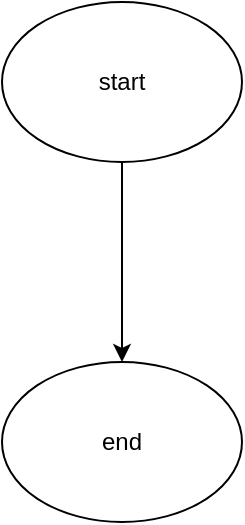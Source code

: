 <mxfile>
    <diagram id="ckalX42SQueKO-BRgBXF" name="Page-1">
        <mxGraphModel dx="727" dy="340" grid="1" gridSize="10" guides="1" tooltips="1" connect="1" arrows="1" fold="1" page="1" pageScale="1" pageWidth="850" pageHeight="1100" math="0" shadow="0">
            <root>
                <mxCell id="0"/>
                <mxCell id="1" parent="0"/>
                <mxCell id="4" value="" style="edgeStyle=none;html=1;" edge="1" parent="1" source="2" target="3">
                    <mxGeometry relative="1" as="geometry"/>
                </mxCell>
                <mxCell id="2" value="start" style="ellipse;whiteSpace=wrap;html=1;" vertex="1" parent="1">
                    <mxGeometry x="290" y="50" width="120" height="80" as="geometry"/>
                </mxCell>
                <mxCell id="3" value="end" style="ellipse;whiteSpace=wrap;html=1;" vertex="1" parent="1">
                    <mxGeometry x="290" y="230" width="120" height="80" as="geometry"/>
                </mxCell>
            </root>
        </mxGraphModel>
    </diagram>
</mxfile>